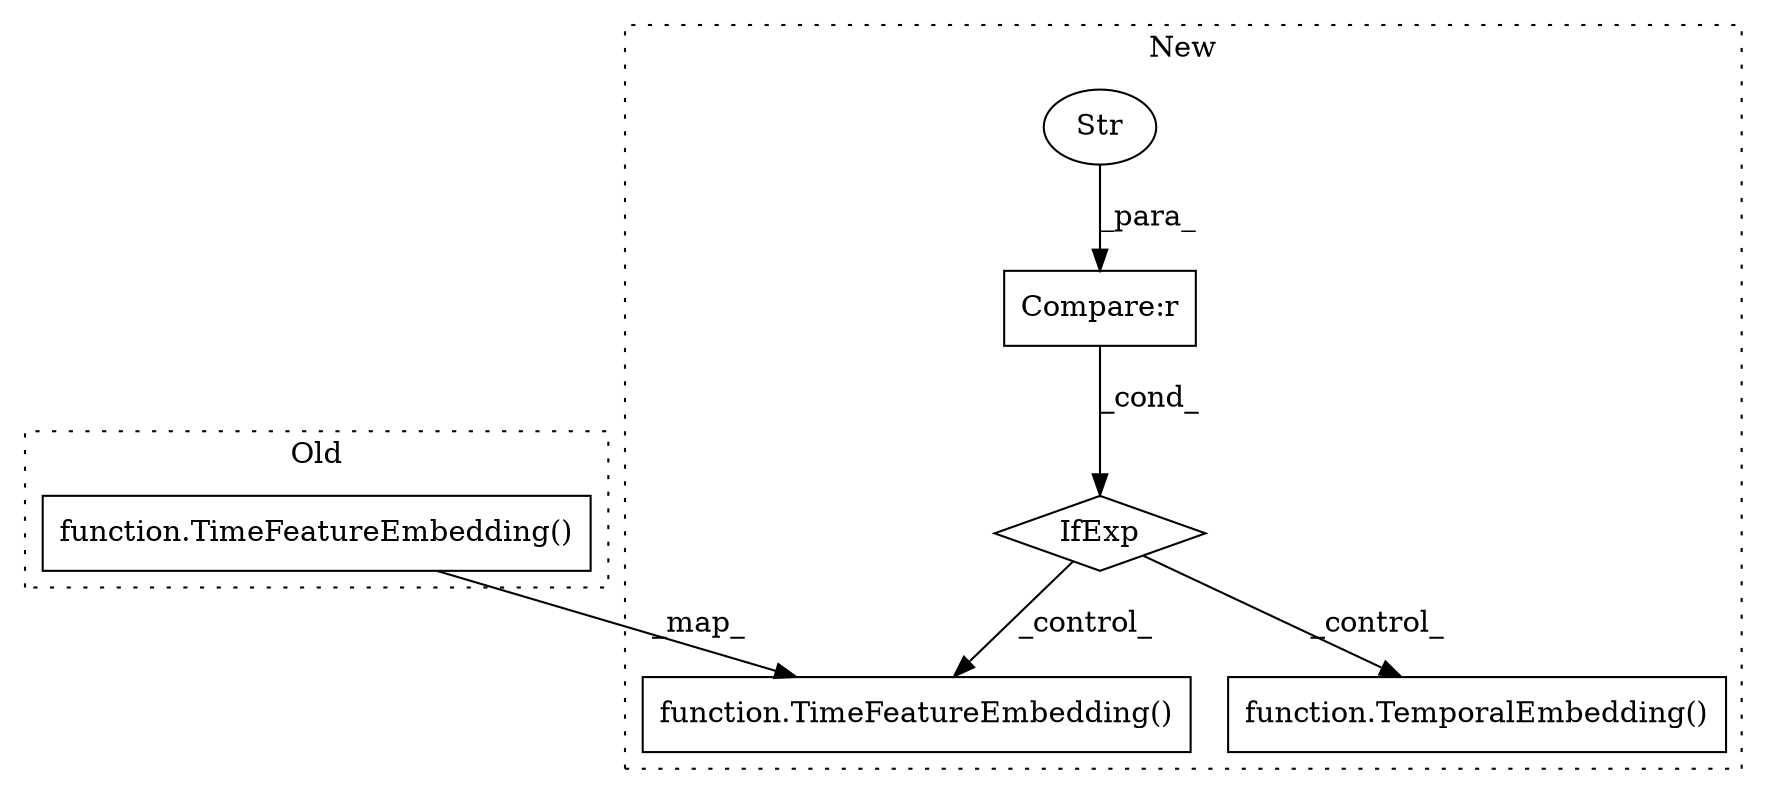 digraph G {
subgraph cluster0 {
1 [label="function.TimeFeatureEmbedding()" a="75" s="2658" l="87" shape="box"];
label = "Old";
style="dotted";
}
subgraph cluster1 {
2 [label="function.TimeFeatureEmbedding()" a="75" s="4162" l="74" shape="box"];
3 [label="Compare:r" a="40" s="4137" l="19" shape="box"];
4 [label="Str" a="66" s="4149" l="7" shape="ellipse"];
5 [label="IfExp" a="51" s="4133,4156" l="4,6" shape="diamond"];
6 [label="function.TemporalEmbedding()" a="75" s="3672" l="461" shape="box"];
label = "New";
style="dotted";
}
1 -> 2 [label="_map_"];
3 -> 5 [label="_cond_"];
4 -> 3 [label="_para_"];
5 -> 2 [label="_control_"];
5 -> 6 [label="_control_"];
}